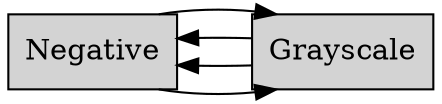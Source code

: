 digraph GraficaFILTRO { 
size="9,9" 
rankdir=LR 
node[shape=record,style=filled]
"Negative0"[label =" Negative"]; 
"Negative0"->"Grayscale1"; 
"Negative0"->"Grayscale1" [dir=back]; 
"Grayscale1"[label =" Grayscale"]; 
"Grayscale1"->"Negative0"; 
"Grayscale1"->"Negative0" [dir=back]; 
}